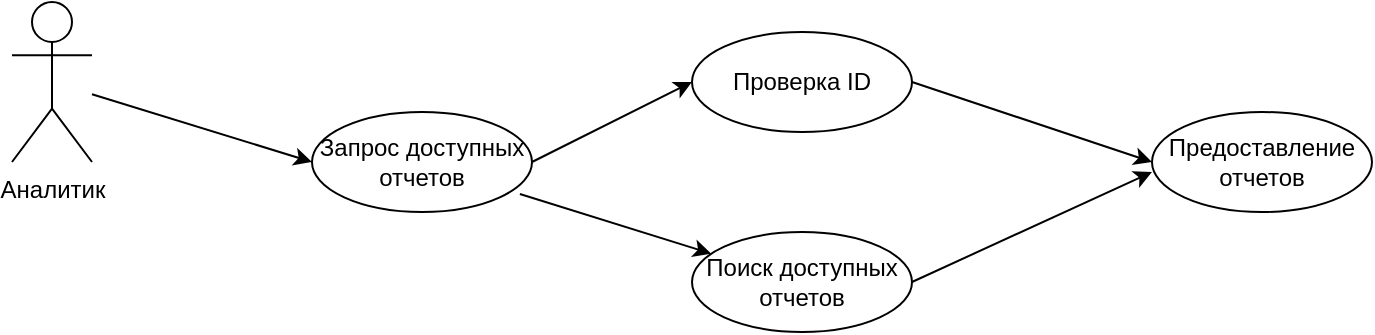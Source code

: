 <mxfile version="20.0.3" type="device"><diagram id="9Vi2CCjBb2kWBGk3C6fy" name="Страница 1"><mxGraphModel dx="816" dy="538" grid="1" gridSize="10" guides="1" tooltips="1" connect="1" arrows="1" fold="1" page="1" pageScale="1" pageWidth="827" pageHeight="1169" math="0" shadow="0"><root><mxCell id="0"/><mxCell id="1" parent="0"/><mxCell id="HHmly0qt859njueX80-d-1" value="Аналитик&lt;br&gt;" style="shape=umlActor;verticalLabelPosition=bottom;verticalAlign=top;html=1;" parent="1" vertex="1"><mxGeometry x="70" y="145" width="40" height="80" as="geometry"/></mxCell><mxCell id="HHmly0qt859njueX80-d-10" value="Проверка ID" style="ellipse;whiteSpace=wrap;html=1;" parent="1" vertex="1"><mxGeometry x="410" y="160" width="110" height="50" as="geometry"/></mxCell><mxCell id="HHmly0qt859njueX80-d-11" value="Поиск доступных отчетов&lt;br&gt;" style="ellipse;whiteSpace=wrap;html=1;" parent="1" vertex="1"><mxGeometry x="410" y="260" width="110" height="50" as="geometry"/></mxCell><mxCell id="HHmly0qt859njueX80-d-12" value="Запрос доступных отчетов" style="ellipse;whiteSpace=wrap;html=1;" parent="1" vertex="1"><mxGeometry x="220" y="200" width="110" height="50" as="geometry"/></mxCell><mxCell id="HHmly0qt859njueX80-d-15" value="" style="endArrow=classic;html=1;rounded=0;entryX=0;entryY=0.5;entryDx=0;entryDy=0;" parent="1" source="HHmly0qt859njueX80-d-1" target="HHmly0qt859njueX80-d-12" edge="1"><mxGeometry width="50" height="50" relative="1" as="geometry"><mxPoint x="310" y="250" as="sourcePoint"/><mxPoint x="180" y="190" as="targetPoint"/><Array as="points"/></mxGeometry></mxCell><mxCell id="HHmly0qt859njueX80-d-17" value="" style="endArrow=classic;html=1;rounded=0;exitX=0.945;exitY=0.82;exitDx=0;exitDy=0;exitPerimeter=0;" parent="1" source="HHmly0qt859njueX80-d-12" target="HHmly0qt859njueX80-d-11" edge="1"><mxGeometry width="50" height="50" relative="1" as="geometry"><mxPoint x="310" y="250" as="sourcePoint"/><mxPoint x="360" y="200" as="targetPoint"/></mxGeometry></mxCell><mxCell id="HHmly0qt859njueX80-d-18" value="" style="endArrow=classic;html=1;rounded=0;exitX=1;exitY=0.5;exitDx=0;exitDy=0;entryX=0;entryY=0.5;entryDx=0;entryDy=0;" parent="1" source="HHmly0qt859njueX80-d-12" target="HHmly0qt859njueX80-d-10" edge="1"><mxGeometry width="50" height="50" relative="1" as="geometry"><mxPoint x="310" y="250" as="sourcePoint"/><mxPoint x="360" y="200" as="targetPoint"/></mxGeometry></mxCell><mxCell id="zAP8qnEvY7HYKlcK-Kd5-1" value="" style="endArrow=classic;html=1;rounded=0;exitX=1;exitY=0.5;exitDx=0;exitDy=0;" edge="1" parent="1" source="HHmly0qt859njueX80-d-11"><mxGeometry width="50" height="50" relative="1" as="geometry"><mxPoint x="650" y="230" as="sourcePoint"/><mxPoint x="640" y="230" as="targetPoint"/></mxGeometry></mxCell><mxCell id="zAP8qnEvY7HYKlcK-Kd5-2" value="Предоставление отчетов&lt;br&gt;" style="ellipse;whiteSpace=wrap;html=1;" vertex="1" parent="1"><mxGeometry x="640" y="200" width="110" height="50" as="geometry"/></mxCell><mxCell id="zAP8qnEvY7HYKlcK-Kd5-3" value="" style="endArrow=classic;html=1;rounded=0;exitX=1;exitY=0.5;exitDx=0;exitDy=0;entryX=0;entryY=0.5;entryDx=0;entryDy=0;" edge="1" parent="1" source="HHmly0qt859njueX80-d-10" target="zAP8qnEvY7HYKlcK-Kd5-2"><mxGeometry width="50" height="50" relative="1" as="geometry"><mxPoint x="580" y="130" as="sourcePoint"/><mxPoint x="700" y="75" as="targetPoint"/></mxGeometry></mxCell></root></mxGraphModel></diagram></mxfile>